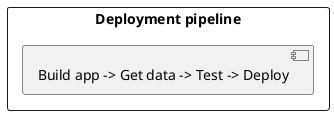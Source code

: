@startuml Pipeline

rectangle "Deployment pipeline" {
  component "Build app -> Get data -> Test -> Deploy"
}

@enduml

